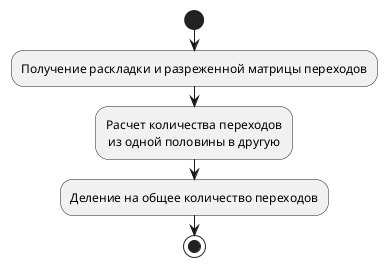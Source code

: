 @startuml Alteration
skinparam defaultTextAlignment center
start
:Получение раскладки и разреженной матрицы переходов;
:Расчет количества переходов 
из одной половины в другую;
:Деление на общее количество переходов;
stop
@enduml